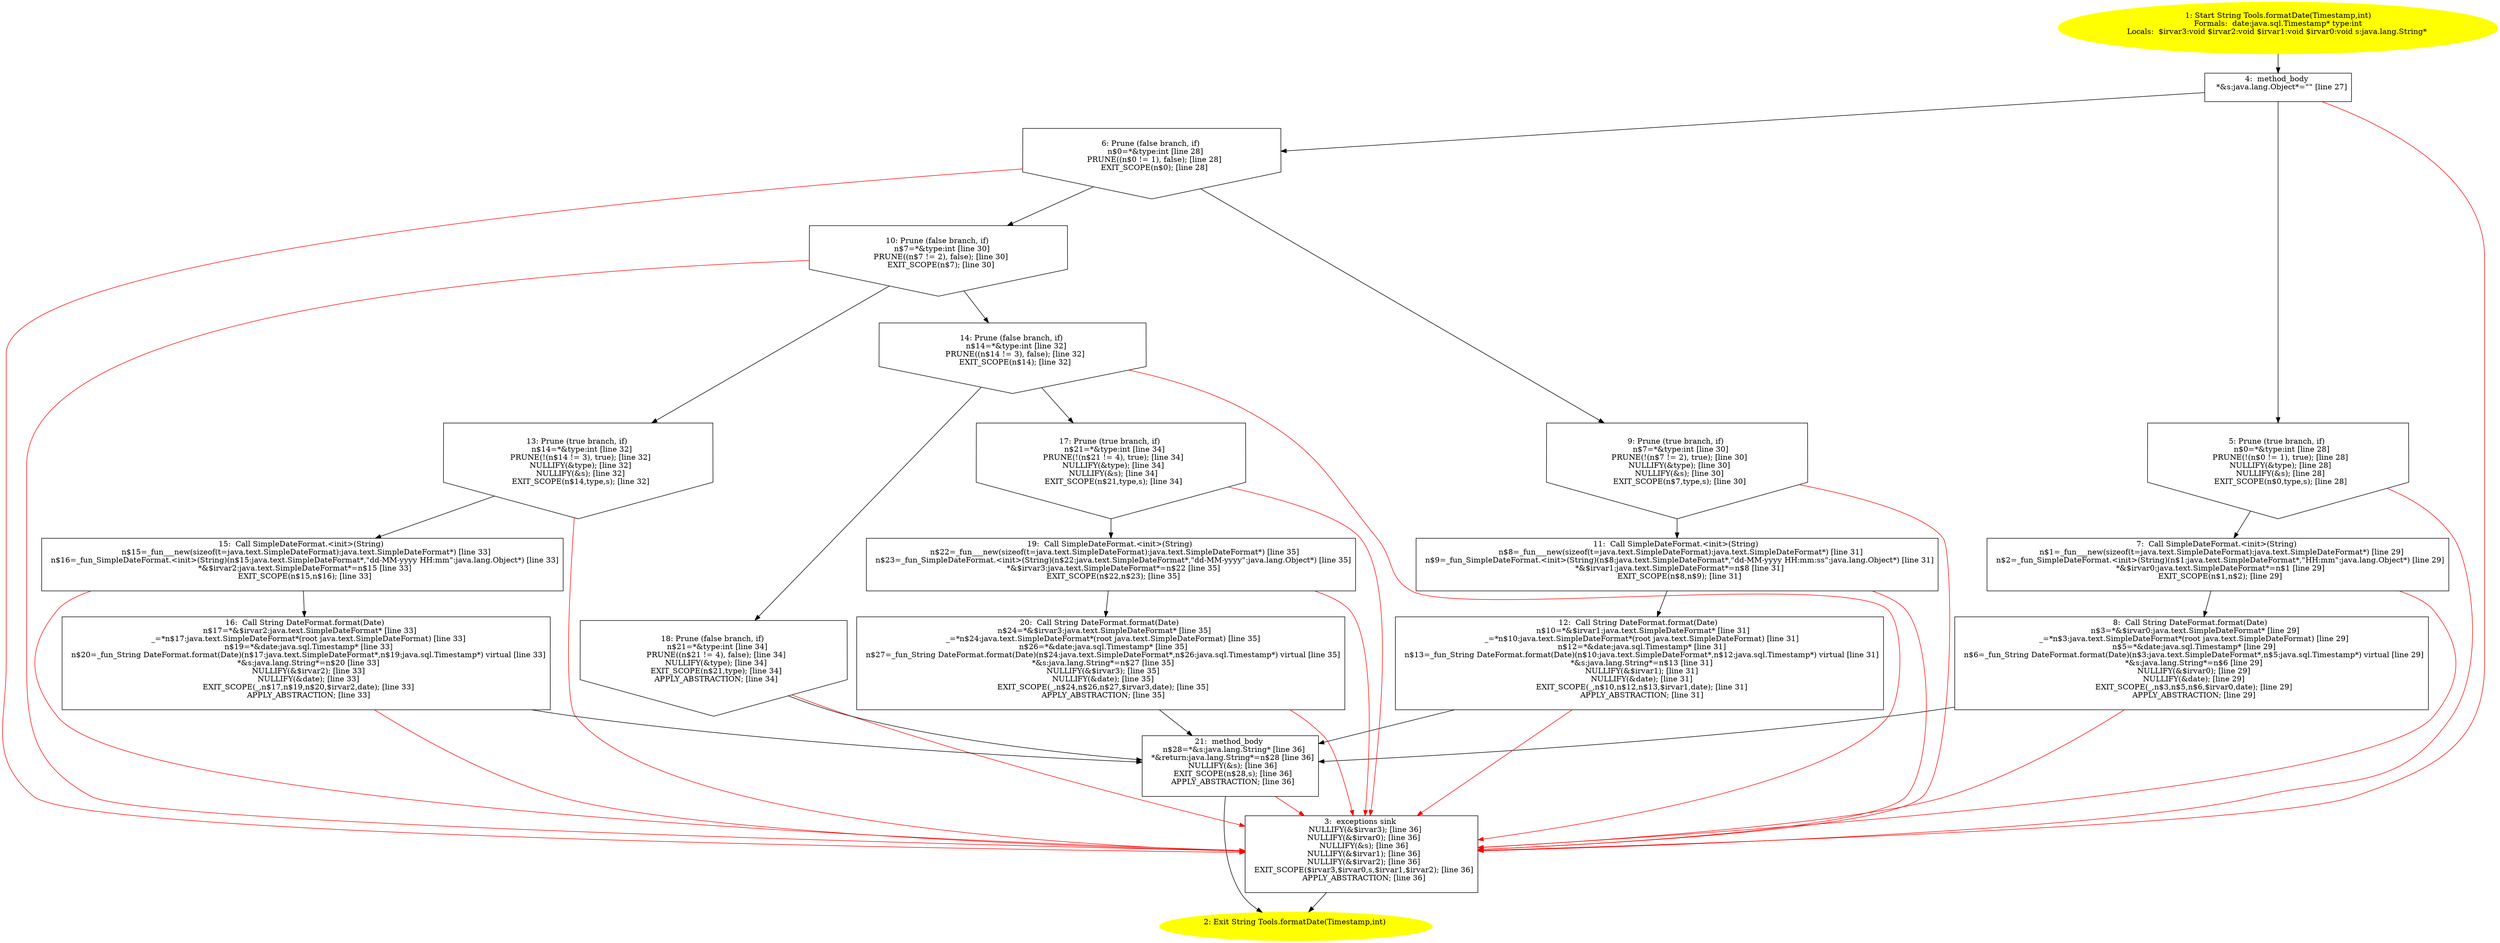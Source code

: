 /* @generated */
digraph cfg {
"com.stn.utils.Tools.formatDate(java.sql.Timestamp,int):java.lang.String.f595f43431058de180468082c22b618d_1" [label="1: Start String Tools.formatDate(Timestamp,int)\nFormals:  date:java.sql.Timestamp* type:int\nLocals:  $irvar3:void $irvar2:void $irvar1:void $irvar0:void s:java.lang.String* \n  " color=yellow style=filled]
	

	 "com.stn.utils.Tools.formatDate(java.sql.Timestamp,int):java.lang.String.f595f43431058de180468082c22b618d_1" -> "com.stn.utils.Tools.formatDate(java.sql.Timestamp,int):java.lang.String.f595f43431058de180468082c22b618d_4" ;
"com.stn.utils.Tools.formatDate(java.sql.Timestamp,int):java.lang.String.f595f43431058de180468082c22b618d_2" [label="2: Exit String Tools.formatDate(Timestamp,int) \n  " color=yellow style=filled]
	

"com.stn.utils.Tools.formatDate(java.sql.Timestamp,int):java.lang.String.f595f43431058de180468082c22b618d_3" [label="3:  exceptions sink \n   NULLIFY(&$irvar3); [line 36]\n  NULLIFY(&$irvar0); [line 36]\n  NULLIFY(&s); [line 36]\n  NULLIFY(&$irvar1); [line 36]\n  NULLIFY(&$irvar2); [line 36]\n  EXIT_SCOPE($irvar3,$irvar0,s,$irvar1,$irvar2); [line 36]\n  APPLY_ABSTRACTION; [line 36]\n " shape="box"]
	

	 "com.stn.utils.Tools.formatDate(java.sql.Timestamp,int):java.lang.String.f595f43431058de180468082c22b618d_3" -> "com.stn.utils.Tools.formatDate(java.sql.Timestamp,int):java.lang.String.f595f43431058de180468082c22b618d_2" ;
"com.stn.utils.Tools.formatDate(java.sql.Timestamp,int):java.lang.String.f595f43431058de180468082c22b618d_4" [label="4:  method_body \n   *&s:java.lang.Object*=\"\" [line 27]\n " shape="box"]
	

	 "com.stn.utils.Tools.formatDate(java.sql.Timestamp,int):java.lang.String.f595f43431058de180468082c22b618d_4" -> "com.stn.utils.Tools.formatDate(java.sql.Timestamp,int):java.lang.String.f595f43431058de180468082c22b618d_5" ;
	 "com.stn.utils.Tools.formatDate(java.sql.Timestamp,int):java.lang.String.f595f43431058de180468082c22b618d_4" -> "com.stn.utils.Tools.formatDate(java.sql.Timestamp,int):java.lang.String.f595f43431058de180468082c22b618d_6" ;
	 "com.stn.utils.Tools.formatDate(java.sql.Timestamp,int):java.lang.String.f595f43431058de180468082c22b618d_4" -> "com.stn.utils.Tools.formatDate(java.sql.Timestamp,int):java.lang.String.f595f43431058de180468082c22b618d_3" [color="red" ];
"com.stn.utils.Tools.formatDate(java.sql.Timestamp,int):java.lang.String.f595f43431058de180468082c22b618d_5" [label="5: Prune (true branch, if) \n   n$0=*&type:int [line 28]\n  PRUNE(!(n$0 != 1), true); [line 28]\n  NULLIFY(&type); [line 28]\n  NULLIFY(&s); [line 28]\n  EXIT_SCOPE(n$0,type,s); [line 28]\n " shape="invhouse"]
	

	 "com.stn.utils.Tools.formatDate(java.sql.Timestamp,int):java.lang.String.f595f43431058de180468082c22b618d_5" -> "com.stn.utils.Tools.formatDate(java.sql.Timestamp,int):java.lang.String.f595f43431058de180468082c22b618d_7" ;
	 "com.stn.utils.Tools.formatDate(java.sql.Timestamp,int):java.lang.String.f595f43431058de180468082c22b618d_5" -> "com.stn.utils.Tools.formatDate(java.sql.Timestamp,int):java.lang.String.f595f43431058de180468082c22b618d_3" [color="red" ];
"com.stn.utils.Tools.formatDate(java.sql.Timestamp,int):java.lang.String.f595f43431058de180468082c22b618d_6" [label="6: Prune (false branch, if) \n   n$0=*&type:int [line 28]\n  PRUNE((n$0 != 1), false); [line 28]\n  EXIT_SCOPE(n$0); [line 28]\n " shape="invhouse"]
	

	 "com.stn.utils.Tools.formatDate(java.sql.Timestamp,int):java.lang.String.f595f43431058de180468082c22b618d_6" -> "com.stn.utils.Tools.formatDate(java.sql.Timestamp,int):java.lang.String.f595f43431058de180468082c22b618d_9" ;
	 "com.stn.utils.Tools.formatDate(java.sql.Timestamp,int):java.lang.String.f595f43431058de180468082c22b618d_6" -> "com.stn.utils.Tools.formatDate(java.sql.Timestamp,int):java.lang.String.f595f43431058de180468082c22b618d_10" ;
	 "com.stn.utils.Tools.formatDate(java.sql.Timestamp,int):java.lang.String.f595f43431058de180468082c22b618d_6" -> "com.stn.utils.Tools.formatDate(java.sql.Timestamp,int):java.lang.String.f595f43431058de180468082c22b618d_3" [color="red" ];
"com.stn.utils.Tools.formatDate(java.sql.Timestamp,int):java.lang.String.f595f43431058de180468082c22b618d_7" [label="7:  Call SimpleDateFormat.<init>(String) \n   n$1=_fun___new(sizeof(t=java.text.SimpleDateFormat):java.text.SimpleDateFormat*) [line 29]\n  n$2=_fun_SimpleDateFormat.<init>(String)(n$1:java.text.SimpleDateFormat*,\"HH:mm\":java.lang.Object*) [line 29]\n  *&$irvar0:java.text.SimpleDateFormat*=n$1 [line 29]\n  EXIT_SCOPE(n$1,n$2); [line 29]\n " shape="box"]
	

	 "com.stn.utils.Tools.formatDate(java.sql.Timestamp,int):java.lang.String.f595f43431058de180468082c22b618d_7" -> "com.stn.utils.Tools.formatDate(java.sql.Timestamp,int):java.lang.String.f595f43431058de180468082c22b618d_8" ;
	 "com.stn.utils.Tools.formatDate(java.sql.Timestamp,int):java.lang.String.f595f43431058de180468082c22b618d_7" -> "com.stn.utils.Tools.formatDate(java.sql.Timestamp,int):java.lang.String.f595f43431058de180468082c22b618d_3" [color="red" ];
"com.stn.utils.Tools.formatDate(java.sql.Timestamp,int):java.lang.String.f595f43431058de180468082c22b618d_8" [label="8:  Call String DateFormat.format(Date) \n   n$3=*&$irvar0:java.text.SimpleDateFormat* [line 29]\n  _=*n$3:java.text.SimpleDateFormat*(root java.text.SimpleDateFormat) [line 29]\n  n$5=*&date:java.sql.Timestamp* [line 29]\n  n$6=_fun_String DateFormat.format(Date)(n$3:java.text.SimpleDateFormat*,n$5:java.sql.Timestamp*) virtual [line 29]\n  *&s:java.lang.String*=n$6 [line 29]\n  NULLIFY(&$irvar0); [line 29]\n  NULLIFY(&date); [line 29]\n  EXIT_SCOPE(_,n$3,n$5,n$6,$irvar0,date); [line 29]\n  APPLY_ABSTRACTION; [line 29]\n " shape="box"]
	

	 "com.stn.utils.Tools.formatDate(java.sql.Timestamp,int):java.lang.String.f595f43431058de180468082c22b618d_8" -> "com.stn.utils.Tools.formatDate(java.sql.Timestamp,int):java.lang.String.f595f43431058de180468082c22b618d_21" ;
	 "com.stn.utils.Tools.formatDate(java.sql.Timestamp,int):java.lang.String.f595f43431058de180468082c22b618d_8" -> "com.stn.utils.Tools.formatDate(java.sql.Timestamp,int):java.lang.String.f595f43431058de180468082c22b618d_3" [color="red" ];
"com.stn.utils.Tools.formatDate(java.sql.Timestamp,int):java.lang.String.f595f43431058de180468082c22b618d_9" [label="9: Prune (true branch, if) \n   n$7=*&type:int [line 30]\n  PRUNE(!(n$7 != 2), true); [line 30]\n  NULLIFY(&type); [line 30]\n  NULLIFY(&s); [line 30]\n  EXIT_SCOPE(n$7,type,s); [line 30]\n " shape="invhouse"]
	

	 "com.stn.utils.Tools.formatDate(java.sql.Timestamp,int):java.lang.String.f595f43431058de180468082c22b618d_9" -> "com.stn.utils.Tools.formatDate(java.sql.Timestamp,int):java.lang.String.f595f43431058de180468082c22b618d_11" ;
	 "com.stn.utils.Tools.formatDate(java.sql.Timestamp,int):java.lang.String.f595f43431058de180468082c22b618d_9" -> "com.stn.utils.Tools.formatDate(java.sql.Timestamp,int):java.lang.String.f595f43431058de180468082c22b618d_3" [color="red" ];
"com.stn.utils.Tools.formatDate(java.sql.Timestamp,int):java.lang.String.f595f43431058de180468082c22b618d_10" [label="10: Prune (false branch, if) \n   n$7=*&type:int [line 30]\n  PRUNE((n$7 != 2), false); [line 30]\n  EXIT_SCOPE(n$7); [line 30]\n " shape="invhouse"]
	

	 "com.stn.utils.Tools.formatDate(java.sql.Timestamp,int):java.lang.String.f595f43431058de180468082c22b618d_10" -> "com.stn.utils.Tools.formatDate(java.sql.Timestamp,int):java.lang.String.f595f43431058de180468082c22b618d_13" ;
	 "com.stn.utils.Tools.formatDate(java.sql.Timestamp,int):java.lang.String.f595f43431058de180468082c22b618d_10" -> "com.stn.utils.Tools.formatDate(java.sql.Timestamp,int):java.lang.String.f595f43431058de180468082c22b618d_14" ;
	 "com.stn.utils.Tools.formatDate(java.sql.Timestamp,int):java.lang.String.f595f43431058de180468082c22b618d_10" -> "com.stn.utils.Tools.formatDate(java.sql.Timestamp,int):java.lang.String.f595f43431058de180468082c22b618d_3" [color="red" ];
"com.stn.utils.Tools.formatDate(java.sql.Timestamp,int):java.lang.String.f595f43431058de180468082c22b618d_11" [label="11:  Call SimpleDateFormat.<init>(String) \n   n$8=_fun___new(sizeof(t=java.text.SimpleDateFormat):java.text.SimpleDateFormat*) [line 31]\n  n$9=_fun_SimpleDateFormat.<init>(String)(n$8:java.text.SimpleDateFormat*,\"dd-MM-yyyy HH:mm:ss\":java.lang.Object*) [line 31]\n  *&$irvar1:java.text.SimpleDateFormat*=n$8 [line 31]\n  EXIT_SCOPE(n$8,n$9); [line 31]\n " shape="box"]
	

	 "com.stn.utils.Tools.formatDate(java.sql.Timestamp,int):java.lang.String.f595f43431058de180468082c22b618d_11" -> "com.stn.utils.Tools.formatDate(java.sql.Timestamp,int):java.lang.String.f595f43431058de180468082c22b618d_12" ;
	 "com.stn.utils.Tools.formatDate(java.sql.Timestamp,int):java.lang.String.f595f43431058de180468082c22b618d_11" -> "com.stn.utils.Tools.formatDate(java.sql.Timestamp,int):java.lang.String.f595f43431058de180468082c22b618d_3" [color="red" ];
"com.stn.utils.Tools.formatDate(java.sql.Timestamp,int):java.lang.String.f595f43431058de180468082c22b618d_12" [label="12:  Call String DateFormat.format(Date) \n   n$10=*&$irvar1:java.text.SimpleDateFormat* [line 31]\n  _=*n$10:java.text.SimpleDateFormat*(root java.text.SimpleDateFormat) [line 31]\n  n$12=*&date:java.sql.Timestamp* [line 31]\n  n$13=_fun_String DateFormat.format(Date)(n$10:java.text.SimpleDateFormat*,n$12:java.sql.Timestamp*) virtual [line 31]\n  *&s:java.lang.String*=n$13 [line 31]\n  NULLIFY(&$irvar1); [line 31]\n  NULLIFY(&date); [line 31]\n  EXIT_SCOPE(_,n$10,n$12,n$13,$irvar1,date); [line 31]\n  APPLY_ABSTRACTION; [line 31]\n " shape="box"]
	

	 "com.stn.utils.Tools.formatDate(java.sql.Timestamp,int):java.lang.String.f595f43431058de180468082c22b618d_12" -> "com.stn.utils.Tools.formatDate(java.sql.Timestamp,int):java.lang.String.f595f43431058de180468082c22b618d_21" ;
	 "com.stn.utils.Tools.formatDate(java.sql.Timestamp,int):java.lang.String.f595f43431058de180468082c22b618d_12" -> "com.stn.utils.Tools.formatDate(java.sql.Timestamp,int):java.lang.String.f595f43431058de180468082c22b618d_3" [color="red" ];
"com.stn.utils.Tools.formatDate(java.sql.Timestamp,int):java.lang.String.f595f43431058de180468082c22b618d_13" [label="13: Prune (true branch, if) \n   n$14=*&type:int [line 32]\n  PRUNE(!(n$14 != 3), true); [line 32]\n  NULLIFY(&type); [line 32]\n  NULLIFY(&s); [line 32]\n  EXIT_SCOPE(n$14,type,s); [line 32]\n " shape="invhouse"]
	

	 "com.stn.utils.Tools.formatDate(java.sql.Timestamp,int):java.lang.String.f595f43431058de180468082c22b618d_13" -> "com.stn.utils.Tools.formatDate(java.sql.Timestamp,int):java.lang.String.f595f43431058de180468082c22b618d_15" ;
	 "com.stn.utils.Tools.formatDate(java.sql.Timestamp,int):java.lang.String.f595f43431058de180468082c22b618d_13" -> "com.stn.utils.Tools.formatDate(java.sql.Timestamp,int):java.lang.String.f595f43431058de180468082c22b618d_3" [color="red" ];
"com.stn.utils.Tools.formatDate(java.sql.Timestamp,int):java.lang.String.f595f43431058de180468082c22b618d_14" [label="14: Prune (false branch, if) \n   n$14=*&type:int [line 32]\n  PRUNE((n$14 != 3), false); [line 32]\n  EXIT_SCOPE(n$14); [line 32]\n " shape="invhouse"]
	

	 "com.stn.utils.Tools.formatDate(java.sql.Timestamp,int):java.lang.String.f595f43431058de180468082c22b618d_14" -> "com.stn.utils.Tools.formatDate(java.sql.Timestamp,int):java.lang.String.f595f43431058de180468082c22b618d_17" ;
	 "com.stn.utils.Tools.formatDate(java.sql.Timestamp,int):java.lang.String.f595f43431058de180468082c22b618d_14" -> "com.stn.utils.Tools.formatDate(java.sql.Timestamp,int):java.lang.String.f595f43431058de180468082c22b618d_18" ;
	 "com.stn.utils.Tools.formatDate(java.sql.Timestamp,int):java.lang.String.f595f43431058de180468082c22b618d_14" -> "com.stn.utils.Tools.formatDate(java.sql.Timestamp,int):java.lang.String.f595f43431058de180468082c22b618d_3" [color="red" ];
"com.stn.utils.Tools.formatDate(java.sql.Timestamp,int):java.lang.String.f595f43431058de180468082c22b618d_15" [label="15:  Call SimpleDateFormat.<init>(String) \n   n$15=_fun___new(sizeof(t=java.text.SimpleDateFormat):java.text.SimpleDateFormat*) [line 33]\n  n$16=_fun_SimpleDateFormat.<init>(String)(n$15:java.text.SimpleDateFormat*,\"dd-MM-yyyy HH:mm\":java.lang.Object*) [line 33]\n  *&$irvar2:java.text.SimpleDateFormat*=n$15 [line 33]\n  EXIT_SCOPE(n$15,n$16); [line 33]\n " shape="box"]
	

	 "com.stn.utils.Tools.formatDate(java.sql.Timestamp,int):java.lang.String.f595f43431058de180468082c22b618d_15" -> "com.stn.utils.Tools.formatDate(java.sql.Timestamp,int):java.lang.String.f595f43431058de180468082c22b618d_16" ;
	 "com.stn.utils.Tools.formatDate(java.sql.Timestamp,int):java.lang.String.f595f43431058de180468082c22b618d_15" -> "com.stn.utils.Tools.formatDate(java.sql.Timestamp,int):java.lang.String.f595f43431058de180468082c22b618d_3" [color="red" ];
"com.stn.utils.Tools.formatDate(java.sql.Timestamp,int):java.lang.String.f595f43431058de180468082c22b618d_16" [label="16:  Call String DateFormat.format(Date) \n   n$17=*&$irvar2:java.text.SimpleDateFormat* [line 33]\n  _=*n$17:java.text.SimpleDateFormat*(root java.text.SimpleDateFormat) [line 33]\n  n$19=*&date:java.sql.Timestamp* [line 33]\n  n$20=_fun_String DateFormat.format(Date)(n$17:java.text.SimpleDateFormat*,n$19:java.sql.Timestamp*) virtual [line 33]\n  *&s:java.lang.String*=n$20 [line 33]\n  NULLIFY(&$irvar2); [line 33]\n  NULLIFY(&date); [line 33]\n  EXIT_SCOPE(_,n$17,n$19,n$20,$irvar2,date); [line 33]\n  APPLY_ABSTRACTION; [line 33]\n " shape="box"]
	

	 "com.stn.utils.Tools.formatDate(java.sql.Timestamp,int):java.lang.String.f595f43431058de180468082c22b618d_16" -> "com.stn.utils.Tools.formatDate(java.sql.Timestamp,int):java.lang.String.f595f43431058de180468082c22b618d_21" ;
	 "com.stn.utils.Tools.formatDate(java.sql.Timestamp,int):java.lang.String.f595f43431058de180468082c22b618d_16" -> "com.stn.utils.Tools.formatDate(java.sql.Timestamp,int):java.lang.String.f595f43431058de180468082c22b618d_3" [color="red" ];
"com.stn.utils.Tools.formatDate(java.sql.Timestamp,int):java.lang.String.f595f43431058de180468082c22b618d_17" [label="17: Prune (true branch, if) \n   n$21=*&type:int [line 34]\n  PRUNE(!(n$21 != 4), true); [line 34]\n  NULLIFY(&type); [line 34]\n  NULLIFY(&s); [line 34]\n  EXIT_SCOPE(n$21,type,s); [line 34]\n " shape="invhouse"]
	

	 "com.stn.utils.Tools.formatDate(java.sql.Timestamp,int):java.lang.String.f595f43431058de180468082c22b618d_17" -> "com.stn.utils.Tools.formatDate(java.sql.Timestamp,int):java.lang.String.f595f43431058de180468082c22b618d_19" ;
	 "com.stn.utils.Tools.formatDate(java.sql.Timestamp,int):java.lang.String.f595f43431058de180468082c22b618d_17" -> "com.stn.utils.Tools.formatDate(java.sql.Timestamp,int):java.lang.String.f595f43431058de180468082c22b618d_3" [color="red" ];
"com.stn.utils.Tools.formatDate(java.sql.Timestamp,int):java.lang.String.f595f43431058de180468082c22b618d_18" [label="18: Prune (false branch, if) \n   n$21=*&type:int [line 34]\n  PRUNE((n$21 != 4), false); [line 34]\n  NULLIFY(&type); [line 34]\n  EXIT_SCOPE(n$21,type); [line 34]\n  APPLY_ABSTRACTION; [line 34]\n " shape="invhouse"]
	

	 "com.stn.utils.Tools.formatDate(java.sql.Timestamp,int):java.lang.String.f595f43431058de180468082c22b618d_18" -> "com.stn.utils.Tools.formatDate(java.sql.Timestamp,int):java.lang.String.f595f43431058de180468082c22b618d_21" ;
	 "com.stn.utils.Tools.formatDate(java.sql.Timestamp,int):java.lang.String.f595f43431058de180468082c22b618d_18" -> "com.stn.utils.Tools.formatDate(java.sql.Timestamp,int):java.lang.String.f595f43431058de180468082c22b618d_3" [color="red" ];
"com.stn.utils.Tools.formatDate(java.sql.Timestamp,int):java.lang.String.f595f43431058de180468082c22b618d_19" [label="19:  Call SimpleDateFormat.<init>(String) \n   n$22=_fun___new(sizeof(t=java.text.SimpleDateFormat):java.text.SimpleDateFormat*) [line 35]\n  n$23=_fun_SimpleDateFormat.<init>(String)(n$22:java.text.SimpleDateFormat*,\"dd-MM-yyyy\":java.lang.Object*) [line 35]\n  *&$irvar3:java.text.SimpleDateFormat*=n$22 [line 35]\n  EXIT_SCOPE(n$22,n$23); [line 35]\n " shape="box"]
	

	 "com.stn.utils.Tools.formatDate(java.sql.Timestamp,int):java.lang.String.f595f43431058de180468082c22b618d_19" -> "com.stn.utils.Tools.formatDate(java.sql.Timestamp,int):java.lang.String.f595f43431058de180468082c22b618d_20" ;
	 "com.stn.utils.Tools.formatDate(java.sql.Timestamp,int):java.lang.String.f595f43431058de180468082c22b618d_19" -> "com.stn.utils.Tools.formatDate(java.sql.Timestamp,int):java.lang.String.f595f43431058de180468082c22b618d_3" [color="red" ];
"com.stn.utils.Tools.formatDate(java.sql.Timestamp,int):java.lang.String.f595f43431058de180468082c22b618d_20" [label="20:  Call String DateFormat.format(Date) \n   n$24=*&$irvar3:java.text.SimpleDateFormat* [line 35]\n  _=*n$24:java.text.SimpleDateFormat*(root java.text.SimpleDateFormat) [line 35]\n  n$26=*&date:java.sql.Timestamp* [line 35]\n  n$27=_fun_String DateFormat.format(Date)(n$24:java.text.SimpleDateFormat*,n$26:java.sql.Timestamp*) virtual [line 35]\n  *&s:java.lang.String*=n$27 [line 35]\n  NULLIFY(&$irvar3); [line 35]\n  NULLIFY(&date); [line 35]\n  EXIT_SCOPE(_,n$24,n$26,n$27,$irvar3,date); [line 35]\n  APPLY_ABSTRACTION; [line 35]\n " shape="box"]
	

	 "com.stn.utils.Tools.formatDate(java.sql.Timestamp,int):java.lang.String.f595f43431058de180468082c22b618d_20" -> "com.stn.utils.Tools.formatDate(java.sql.Timestamp,int):java.lang.String.f595f43431058de180468082c22b618d_21" ;
	 "com.stn.utils.Tools.formatDate(java.sql.Timestamp,int):java.lang.String.f595f43431058de180468082c22b618d_20" -> "com.stn.utils.Tools.formatDate(java.sql.Timestamp,int):java.lang.String.f595f43431058de180468082c22b618d_3" [color="red" ];
"com.stn.utils.Tools.formatDate(java.sql.Timestamp,int):java.lang.String.f595f43431058de180468082c22b618d_21" [label="21:  method_body \n   n$28=*&s:java.lang.String* [line 36]\n  *&return:java.lang.String*=n$28 [line 36]\n  NULLIFY(&s); [line 36]\n  EXIT_SCOPE(n$28,s); [line 36]\n  APPLY_ABSTRACTION; [line 36]\n " shape="box"]
	

	 "com.stn.utils.Tools.formatDate(java.sql.Timestamp,int):java.lang.String.f595f43431058de180468082c22b618d_21" -> "com.stn.utils.Tools.formatDate(java.sql.Timestamp,int):java.lang.String.f595f43431058de180468082c22b618d_2" ;
	 "com.stn.utils.Tools.formatDate(java.sql.Timestamp,int):java.lang.String.f595f43431058de180468082c22b618d_21" -> "com.stn.utils.Tools.formatDate(java.sql.Timestamp,int):java.lang.String.f595f43431058de180468082c22b618d_3" [color="red" ];
}
